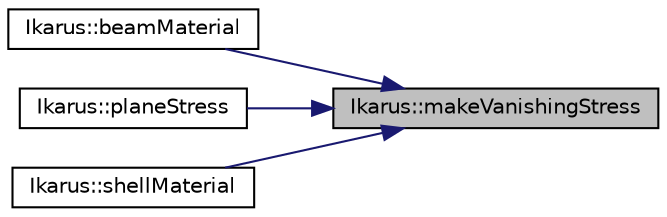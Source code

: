 digraph "Ikarus::makeVanishingStress"
{
 // LATEX_PDF_SIZE
  edge [fontname="Helvetica",fontsize="10",labelfontname="Helvetica",labelfontsize="10"];
  node [fontname="Helvetica",fontsize="10",shape=record];
  rankdir="RL";
  Node1 [label="Ikarus::makeVanishingStress",height=0.2,width=0.4,color="black", fillcolor="grey75", style="filled", fontcolor="black",tooltip="Factory function to create a VanishingStress material with specified stress indices."];
  Node1 -> Node2 [dir="back",color="midnightblue",fontsize="10",style="solid",fontname="Helvetica"];
  Node2 [label="Ikarus::beamMaterial",height=0.2,width=0.4,color="black", fillcolor="white", style="filled",URL="$a00325.html#a9bf89561a3cb74c038a5e137608ee22d",tooltip="Factory function to create a VanishingStress material for a beam material with two zero normal stress..."];
  Node1 -> Node3 [dir="back",color="midnightblue",fontsize="10",style="solid",fontname="Helvetica"];
  Node3 [label="Ikarus::planeStress",height=0.2,width=0.4,color="black", fillcolor="white", style="filled",URL="$a00325.html#a9b0fa242d65e9b14680cedcbaeed3301",tooltip="Factory function to create a VanishingStress material for plane stress conditions."];
  Node1 -> Node4 [dir="back",color="midnightblue",fontsize="10",style="solid",fontname="Helvetica"];
  Node4 [label="Ikarus::shellMaterial",height=0.2,width=0.4,color="black", fillcolor="white", style="filled",URL="$a00325.html#a97580749c5279282142d9e17d612b77e",tooltip="Factory function to create a VanishingStress material for a shell material with zero normal stress co..."];
}
